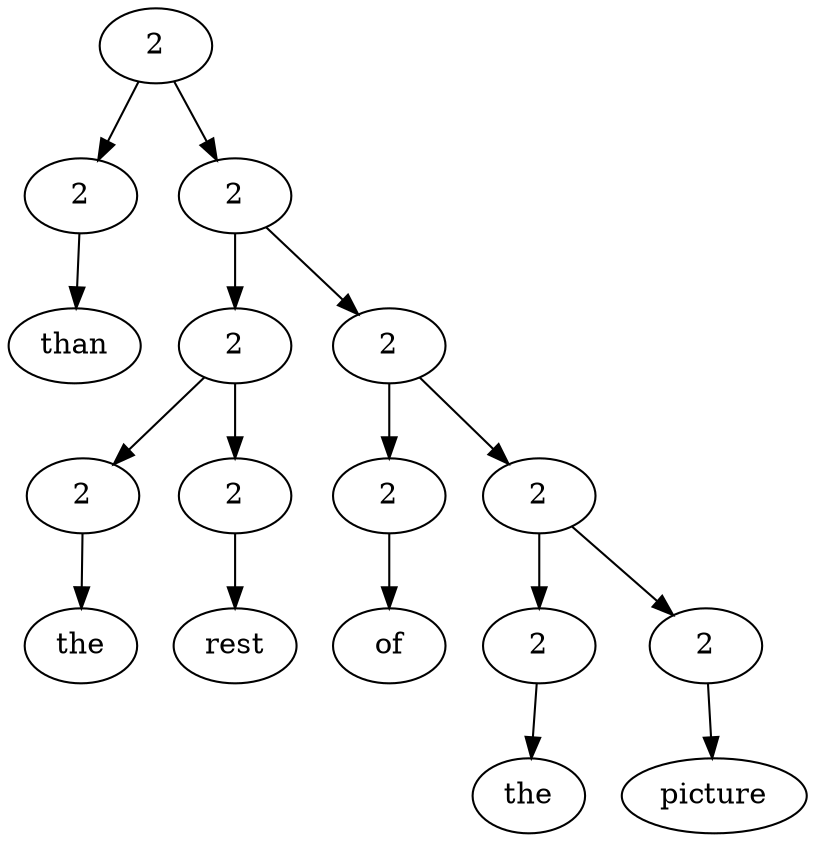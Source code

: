 digraph G{Node0 [label="2"]
Node0 -> Node1
Node0 -> Node3
Node1 [label="2"]
Node1 -> Node2
Node3 [label="2"]
Node3 -> Node4
Node3 -> Node9
Node2 [label="than"]
Node4 [label="2"]
Node4 -> Node5
Node4 -> Node7
Node9 [label="2"]
Node9 -> Node10
Node9 -> Node12
Node5 [label="2"]
Node5 -> Node6
Node7 [label="2"]
Node7 -> Node8
Node10 [label="2"]
Node10 -> Node11
Node12 [label="2"]
Node12 -> Node13
Node12 -> Node15
Node6 [label="the"]
Node8 [label="rest"]
Node11 [label="of"]
Node13 [label="2"]
Node13 -> Node14
Node15 [label="2"]
Node15 -> Node16
Node14 [label="the"]
Node16 [label="picture"]
}